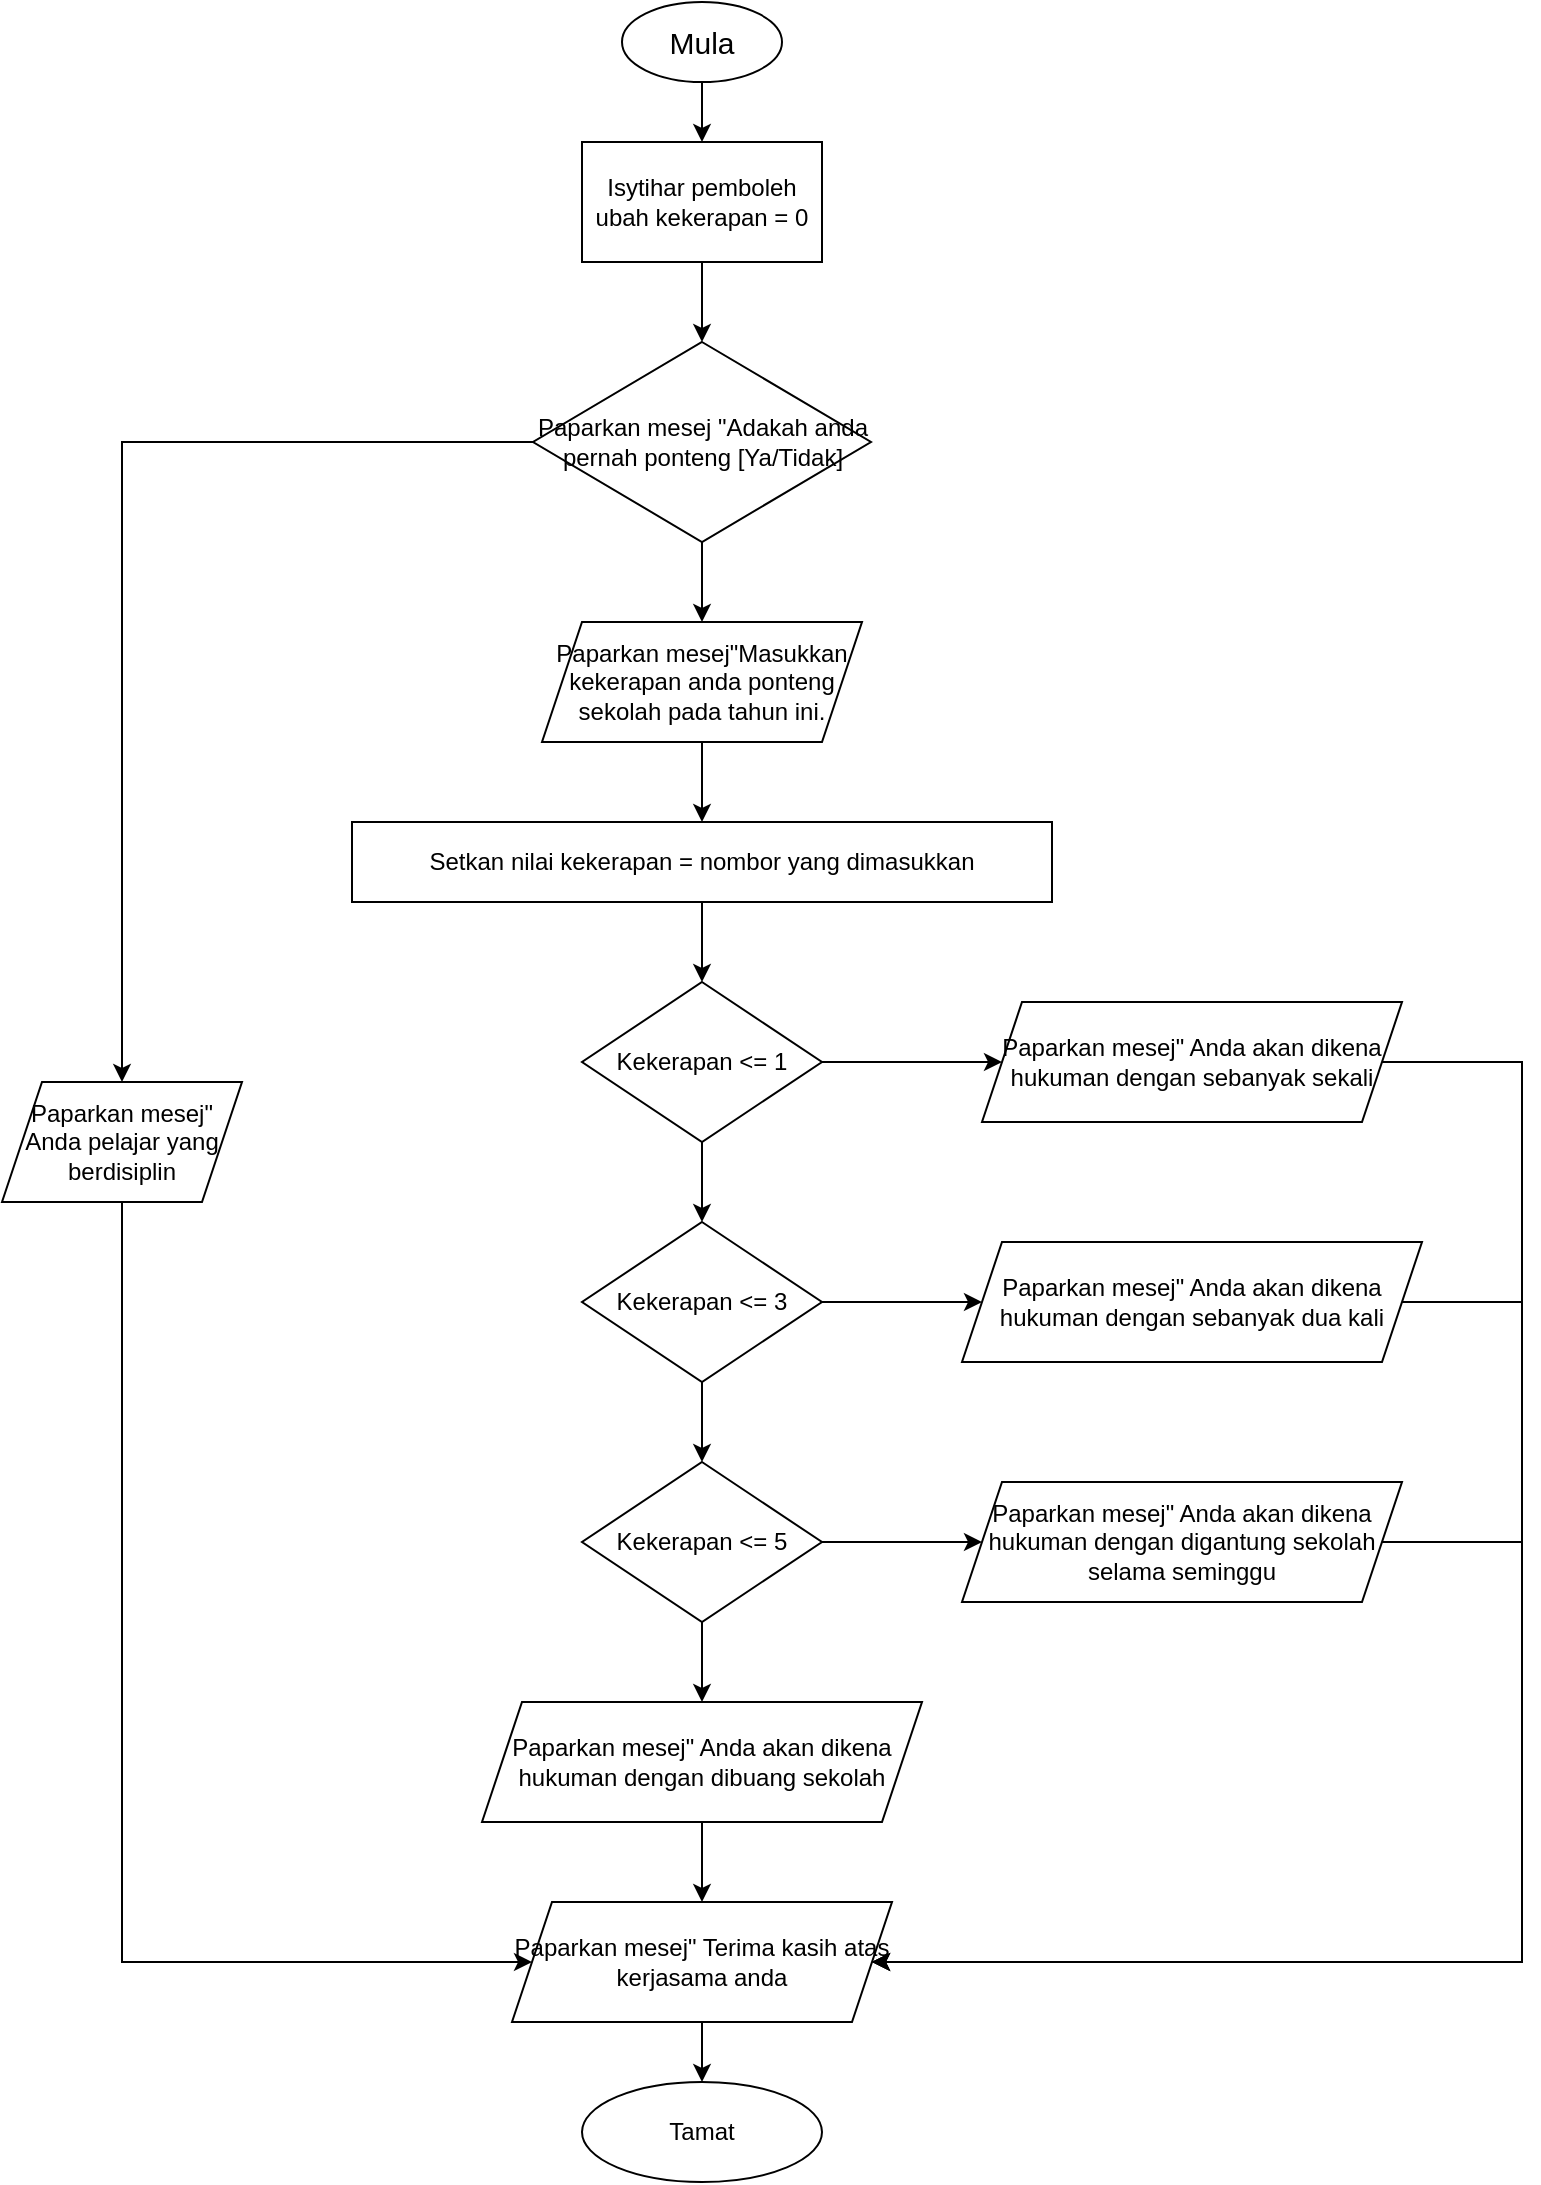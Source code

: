 <mxfile version="13.8.8" type="github">
  <diagram id="C5RBs43oDa-KdzZeNtuy" name="Page-1">
    <mxGraphModel dx="1038" dy="617" grid="1" gridSize="10" guides="1" tooltips="1" connect="1" arrows="1" fold="1" page="1" pageScale="1" pageWidth="827" pageHeight="1169" math="0" shadow="0">
      <root>
        <mxCell id="WIyWlLk6GJQsqaUBKTNV-0" />
        <mxCell id="WIyWlLk6GJQsqaUBKTNV-1" parent="WIyWlLk6GJQsqaUBKTNV-0" />
        <mxCell id="9-ojFHlfxs9_xBeONFOD-5" value="" style="edgeStyle=orthogonalEdgeStyle;rounded=0;orthogonalLoop=1;jettySize=auto;html=1;" edge="1" parent="WIyWlLk6GJQsqaUBKTNV-1" source="9-ojFHlfxs9_xBeONFOD-0" target="9-ojFHlfxs9_xBeONFOD-4">
          <mxGeometry relative="1" as="geometry" />
        </mxCell>
        <mxCell id="9-ojFHlfxs9_xBeONFOD-0" value="&lt;font style=&quot;font-size: 15px&quot;&gt;Mula&lt;/font&gt;" style="ellipse;whiteSpace=wrap;html=1;" vertex="1" parent="WIyWlLk6GJQsqaUBKTNV-1">
          <mxGeometry x="330" y="40" width="80" height="40" as="geometry" />
        </mxCell>
        <mxCell id="9-ojFHlfxs9_xBeONFOD-39" style="edgeStyle=orthogonalEdgeStyle;rounded=0;orthogonalLoop=1;jettySize=auto;html=1;exitX=0.5;exitY=1;exitDx=0;exitDy=0;entryX=0.5;entryY=0;entryDx=0;entryDy=0;" edge="1" parent="WIyWlLk6GJQsqaUBKTNV-1" source="9-ojFHlfxs9_xBeONFOD-4" target="9-ojFHlfxs9_xBeONFOD-35">
          <mxGeometry relative="1" as="geometry" />
        </mxCell>
        <mxCell id="9-ojFHlfxs9_xBeONFOD-4" value="Isytihar pemboleh ubah kekerapan = 0" style="whiteSpace=wrap;html=1;" vertex="1" parent="WIyWlLk6GJQsqaUBKTNV-1">
          <mxGeometry x="310" y="110" width="120" height="60" as="geometry" />
        </mxCell>
        <mxCell id="9-ojFHlfxs9_xBeONFOD-54" style="edgeStyle=orthogonalEdgeStyle;rounded=0;orthogonalLoop=1;jettySize=auto;html=1;exitX=0.5;exitY=1;exitDx=0;exitDy=0;entryX=0.5;entryY=0;entryDx=0;entryDy=0;" edge="1" parent="WIyWlLk6GJQsqaUBKTNV-1" source="9-ojFHlfxs9_xBeONFOD-8" target="9-ojFHlfxs9_xBeONFOD-13">
          <mxGeometry relative="1" as="geometry" />
        </mxCell>
        <mxCell id="9-ojFHlfxs9_xBeONFOD-8" value="Paparkan mesej&quot;Masukkan kekerapan anda ponteng sekolah pada tahun ini." style="shape=parallelogram;perimeter=parallelogramPerimeter;whiteSpace=wrap;html=1;fixedSize=1;" vertex="1" parent="WIyWlLk6GJQsqaUBKTNV-1">
          <mxGeometry x="290" y="350" width="160" height="60" as="geometry" />
        </mxCell>
        <mxCell id="9-ojFHlfxs9_xBeONFOD-17" value="" style="edgeStyle=orthogonalEdgeStyle;rounded=0;orthogonalLoop=1;jettySize=auto;html=1;" edge="1" parent="WIyWlLk6GJQsqaUBKTNV-1" source="9-ojFHlfxs9_xBeONFOD-13" target="9-ojFHlfxs9_xBeONFOD-16">
          <mxGeometry relative="1" as="geometry" />
        </mxCell>
        <mxCell id="9-ojFHlfxs9_xBeONFOD-13" value="Setkan nilai kekerapan = nombor yang dimasukkan" style="whiteSpace=wrap;html=1;" vertex="1" parent="WIyWlLk6GJQsqaUBKTNV-1">
          <mxGeometry x="195" y="450" width="350" height="40" as="geometry" />
        </mxCell>
        <mxCell id="9-ojFHlfxs9_xBeONFOD-15" style="edgeStyle=orthogonalEdgeStyle;rounded=0;orthogonalLoop=1;jettySize=auto;html=1;exitX=0.5;exitY=1;exitDx=0;exitDy=0;" edge="1" parent="WIyWlLk6GJQsqaUBKTNV-1" source="9-ojFHlfxs9_xBeONFOD-13" target="9-ojFHlfxs9_xBeONFOD-13">
          <mxGeometry relative="1" as="geometry" />
        </mxCell>
        <mxCell id="9-ojFHlfxs9_xBeONFOD-21" value="" style="edgeStyle=orthogonalEdgeStyle;rounded=0;orthogonalLoop=1;jettySize=auto;html=1;" edge="1" parent="WIyWlLk6GJQsqaUBKTNV-1" source="9-ojFHlfxs9_xBeONFOD-16" target="9-ojFHlfxs9_xBeONFOD-20">
          <mxGeometry relative="1" as="geometry" />
        </mxCell>
        <mxCell id="9-ojFHlfxs9_xBeONFOD-56" style="edgeStyle=orthogonalEdgeStyle;rounded=0;orthogonalLoop=1;jettySize=auto;html=1;exitX=1;exitY=0.5;exitDx=0;exitDy=0;entryX=0;entryY=0.5;entryDx=0;entryDy=0;" edge="1" parent="WIyWlLk6GJQsqaUBKTNV-1" source="9-ojFHlfxs9_xBeONFOD-16" target="9-ojFHlfxs9_xBeONFOD-55">
          <mxGeometry relative="1" as="geometry" />
        </mxCell>
        <mxCell id="9-ojFHlfxs9_xBeONFOD-16" value="Kekerapan &amp;lt;= 1" style="rhombus;whiteSpace=wrap;html=1;" vertex="1" parent="WIyWlLk6GJQsqaUBKTNV-1">
          <mxGeometry x="310" y="530" width="120" height="80" as="geometry" />
        </mxCell>
        <mxCell id="9-ojFHlfxs9_xBeONFOD-41" style="edgeStyle=orthogonalEdgeStyle;rounded=0;orthogonalLoop=1;jettySize=auto;html=1;exitX=0.5;exitY=1;exitDx=0;exitDy=0;entryX=0.5;entryY=0;entryDx=0;entryDy=0;" edge="1" parent="WIyWlLk6GJQsqaUBKTNV-1" source="9-ojFHlfxs9_xBeONFOD-20" target="9-ojFHlfxs9_xBeONFOD-24">
          <mxGeometry relative="1" as="geometry" />
        </mxCell>
        <mxCell id="9-ojFHlfxs9_xBeONFOD-58" style="edgeStyle=orthogonalEdgeStyle;rounded=0;orthogonalLoop=1;jettySize=auto;html=1;exitX=1;exitY=0.5;exitDx=0;exitDy=0;entryX=0;entryY=0.5;entryDx=0;entryDy=0;" edge="1" parent="WIyWlLk6GJQsqaUBKTNV-1" source="9-ojFHlfxs9_xBeONFOD-20" target="9-ojFHlfxs9_xBeONFOD-57">
          <mxGeometry relative="1" as="geometry" />
        </mxCell>
        <mxCell id="9-ojFHlfxs9_xBeONFOD-20" value="Kekerapan &amp;lt;= 3" style="rhombus;whiteSpace=wrap;html=1;" vertex="1" parent="WIyWlLk6GJQsqaUBKTNV-1">
          <mxGeometry x="310" y="650" width="120" height="80" as="geometry" />
        </mxCell>
        <mxCell id="9-ojFHlfxs9_xBeONFOD-52" style="edgeStyle=orthogonalEdgeStyle;rounded=0;orthogonalLoop=1;jettySize=auto;html=1;exitX=0.5;exitY=1;exitDx=0;exitDy=0;entryX=0.5;entryY=0;entryDx=0;entryDy=0;" edge="1" parent="WIyWlLk6GJQsqaUBKTNV-1" source="9-ojFHlfxs9_xBeONFOD-24" target="9-ojFHlfxs9_xBeONFOD-51">
          <mxGeometry relative="1" as="geometry" />
        </mxCell>
        <mxCell id="9-ojFHlfxs9_xBeONFOD-60" style="edgeStyle=orthogonalEdgeStyle;rounded=0;orthogonalLoop=1;jettySize=auto;html=1;exitX=1;exitY=0.5;exitDx=0;exitDy=0;entryX=0;entryY=0.5;entryDx=0;entryDy=0;" edge="1" parent="WIyWlLk6GJQsqaUBKTNV-1" source="9-ojFHlfxs9_xBeONFOD-24" target="9-ojFHlfxs9_xBeONFOD-59">
          <mxGeometry relative="1" as="geometry" />
        </mxCell>
        <mxCell id="9-ojFHlfxs9_xBeONFOD-24" value="Kekerapan &amp;lt;= 5" style="rhombus;whiteSpace=wrap;html=1;" vertex="1" parent="WIyWlLk6GJQsqaUBKTNV-1">
          <mxGeometry x="310" y="770" width="120" height="80" as="geometry" />
        </mxCell>
        <mxCell id="9-ojFHlfxs9_xBeONFOD-37" style="edgeStyle=orthogonalEdgeStyle;rounded=0;orthogonalLoop=1;jettySize=auto;html=1;exitX=0.5;exitY=1;exitDx=0;exitDy=0;entryX=0.5;entryY=0;entryDx=0;entryDy=0;" edge="1" parent="WIyWlLk6GJQsqaUBKTNV-1" source="9-ojFHlfxs9_xBeONFOD-35" target="9-ojFHlfxs9_xBeONFOD-8">
          <mxGeometry relative="1" as="geometry" />
        </mxCell>
        <mxCell id="9-ojFHlfxs9_xBeONFOD-49" style="edgeStyle=orthogonalEdgeStyle;rounded=0;orthogonalLoop=1;jettySize=auto;html=1;exitX=0;exitY=0.5;exitDx=0;exitDy=0;entryX=0.5;entryY=0;entryDx=0;entryDy=0;" edge="1" parent="WIyWlLk6GJQsqaUBKTNV-1" source="9-ojFHlfxs9_xBeONFOD-35" target="9-ojFHlfxs9_xBeONFOD-48">
          <mxGeometry relative="1" as="geometry" />
        </mxCell>
        <mxCell id="9-ojFHlfxs9_xBeONFOD-35" value="Paparkan mesej &quot;Adakah anda pernah ponteng [Ya/Tidak]" style="rhombus;whiteSpace=wrap;html=1;" vertex="1" parent="WIyWlLk6GJQsqaUBKTNV-1">
          <mxGeometry x="285.5" y="210" width="169" height="100" as="geometry" />
        </mxCell>
        <mxCell id="9-ojFHlfxs9_xBeONFOD-70" style="edgeStyle=orthogonalEdgeStyle;rounded=0;orthogonalLoop=1;jettySize=auto;html=1;exitX=0.5;exitY=1;exitDx=0;exitDy=0;" edge="1" parent="WIyWlLk6GJQsqaUBKTNV-1" source="9-ojFHlfxs9_xBeONFOD-45" target="9-ojFHlfxs9_xBeONFOD-69">
          <mxGeometry relative="1" as="geometry" />
        </mxCell>
        <mxCell id="9-ojFHlfxs9_xBeONFOD-45" value="Paparkan mesej&quot; Terima kasih atas kerjasama anda" style="shape=parallelogram;perimeter=parallelogramPerimeter;whiteSpace=wrap;html=1;fixedSize=1;" vertex="1" parent="WIyWlLk6GJQsqaUBKTNV-1">
          <mxGeometry x="275" y="990" width="190" height="60" as="geometry" />
        </mxCell>
        <mxCell id="9-ojFHlfxs9_xBeONFOD-50" style="edgeStyle=orthogonalEdgeStyle;rounded=0;orthogonalLoop=1;jettySize=auto;html=1;exitX=0.5;exitY=1;exitDx=0;exitDy=0;entryX=0;entryY=0.5;entryDx=0;entryDy=0;" edge="1" parent="WIyWlLk6GJQsqaUBKTNV-1" source="9-ojFHlfxs9_xBeONFOD-48" target="9-ojFHlfxs9_xBeONFOD-45">
          <mxGeometry relative="1" as="geometry">
            <Array as="points">
              <mxPoint x="80" y="1020" />
            </Array>
          </mxGeometry>
        </mxCell>
        <mxCell id="9-ojFHlfxs9_xBeONFOD-48" value="Paparkan mesej&quot; Anda pelajar yang berdisiplin" style="shape=parallelogram;perimeter=parallelogramPerimeter;whiteSpace=wrap;html=1;fixedSize=1;" vertex="1" parent="WIyWlLk6GJQsqaUBKTNV-1">
          <mxGeometry x="20" y="580" width="120" height="60" as="geometry" />
        </mxCell>
        <mxCell id="9-ojFHlfxs9_xBeONFOD-53" style="edgeStyle=orthogonalEdgeStyle;rounded=0;orthogonalLoop=1;jettySize=auto;html=1;exitX=0.5;exitY=1;exitDx=0;exitDy=0;entryX=0.5;entryY=0;entryDx=0;entryDy=0;" edge="1" parent="WIyWlLk6GJQsqaUBKTNV-1" source="9-ojFHlfxs9_xBeONFOD-51" target="9-ojFHlfxs9_xBeONFOD-45">
          <mxGeometry relative="1" as="geometry" />
        </mxCell>
        <mxCell id="9-ojFHlfxs9_xBeONFOD-51" value="&lt;span&gt;Paparkan mesej&quot; Anda akan dikena hukuman dengan dibuang sekolah&lt;/span&gt;" style="shape=parallelogram;perimeter=parallelogramPerimeter;whiteSpace=wrap;html=1;fixedSize=1;" vertex="1" parent="WIyWlLk6GJQsqaUBKTNV-1">
          <mxGeometry x="260" y="890" width="220" height="60" as="geometry" />
        </mxCell>
        <mxCell id="9-ojFHlfxs9_xBeONFOD-66" style="edgeStyle=orthogonalEdgeStyle;rounded=0;orthogonalLoop=1;jettySize=auto;html=1;exitX=1;exitY=0.5;exitDx=0;exitDy=0;entryX=1;entryY=0.5;entryDx=0;entryDy=0;" edge="1" parent="WIyWlLk6GJQsqaUBKTNV-1" source="9-ojFHlfxs9_xBeONFOD-55" target="9-ojFHlfxs9_xBeONFOD-45">
          <mxGeometry relative="1" as="geometry">
            <Array as="points">
              <mxPoint x="780" y="570" />
              <mxPoint x="780" y="1020" />
            </Array>
          </mxGeometry>
        </mxCell>
        <mxCell id="9-ojFHlfxs9_xBeONFOD-55" value="&lt;span&gt;Paparkan mesej&quot; Anda akan dikena hukuman dengan sebanyak sekali&lt;/span&gt;" style="shape=parallelogram;perimeter=parallelogramPerimeter;whiteSpace=wrap;html=1;fixedSize=1;" vertex="1" parent="WIyWlLk6GJQsqaUBKTNV-1">
          <mxGeometry x="510" y="540" width="210" height="60" as="geometry" />
        </mxCell>
        <mxCell id="9-ojFHlfxs9_xBeONFOD-67" style="edgeStyle=orthogonalEdgeStyle;rounded=0;orthogonalLoop=1;jettySize=auto;html=1;exitX=1;exitY=0.5;exitDx=0;exitDy=0;entryX=1;entryY=0.5;entryDx=0;entryDy=0;" edge="1" parent="WIyWlLk6GJQsqaUBKTNV-1" source="9-ojFHlfxs9_xBeONFOD-57" target="9-ojFHlfxs9_xBeONFOD-45">
          <mxGeometry relative="1" as="geometry">
            <Array as="points">
              <mxPoint x="780" y="690" />
              <mxPoint x="780" y="1020" />
            </Array>
          </mxGeometry>
        </mxCell>
        <mxCell id="9-ojFHlfxs9_xBeONFOD-57" value="&lt;span&gt;Paparkan mesej&quot; Anda akan dikena hukuman dengan sebanyak dua kali&lt;/span&gt;" style="shape=parallelogram;perimeter=parallelogramPerimeter;whiteSpace=wrap;html=1;fixedSize=1;" vertex="1" parent="WIyWlLk6GJQsqaUBKTNV-1">
          <mxGeometry x="500" y="660" width="230" height="60" as="geometry" />
        </mxCell>
        <mxCell id="9-ojFHlfxs9_xBeONFOD-68" style="edgeStyle=orthogonalEdgeStyle;rounded=0;orthogonalLoop=1;jettySize=auto;html=1;exitX=1;exitY=0.5;exitDx=0;exitDy=0;entryX=1;entryY=0.5;entryDx=0;entryDy=0;" edge="1" parent="WIyWlLk6GJQsqaUBKTNV-1" source="9-ojFHlfxs9_xBeONFOD-59" target="9-ojFHlfxs9_xBeONFOD-45">
          <mxGeometry relative="1" as="geometry">
            <Array as="points">
              <mxPoint x="780" y="810" />
              <mxPoint x="780" y="1020" />
            </Array>
          </mxGeometry>
        </mxCell>
        <mxCell id="9-ojFHlfxs9_xBeONFOD-59" value="&lt;span&gt;Paparkan mesej&quot; Anda akan dikena hukuman dengan digantung sekolah selama seminggu&lt;/span&gt;" style="shape=parallelogram;perimeter=parallelogramPerimeter;whiteSpace=wrap;html=1;fixedSize=1;" vertex="1" parent="WIyWlLk6GJQsqaUBKTNV-1">
          <mxGeometry x="500" y="780" width="220" height="60" as="geometry" />
        </mxCell>
        <mxCell id="9-ojFHlfxs9_xBeONFOD-69" value="Tamat" style="ellipse;whiteSpace=wrap;html=1;" vertex="1" parent="WIyWlLk6GJQsqaUBKTNV-1">
          <mxGeometry x="310" y="1080" width="120" height="50" as="geometry" />
        </mxCell>
      </root>
    </mxGraphModel>
  </diagram>
</mxfile>
